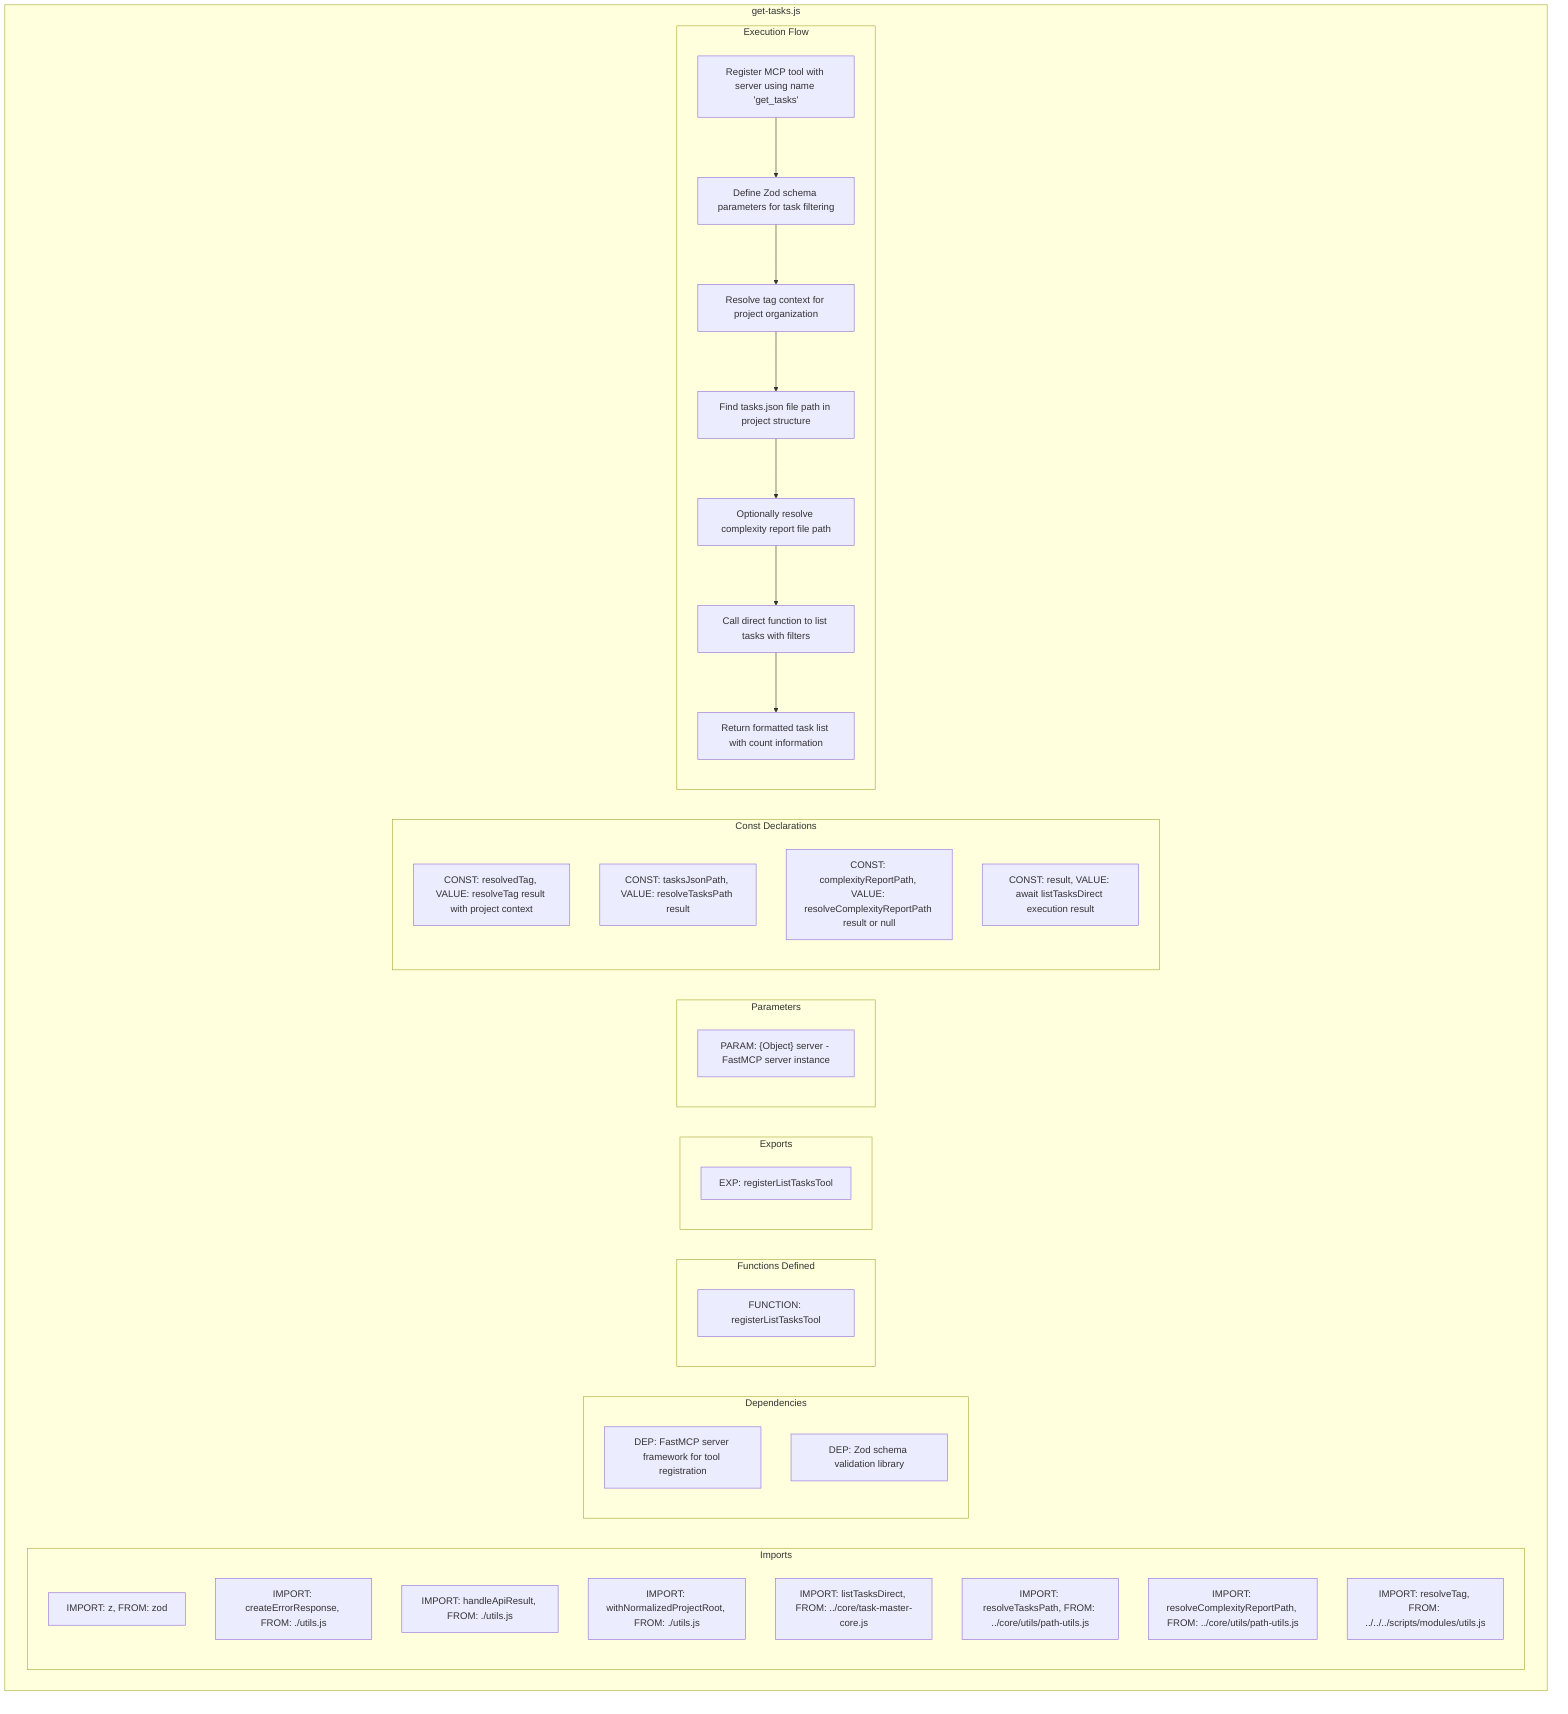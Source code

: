 flowchart TB
    subgraph Imports["Imports"]
        I1["IMPORT: z, FROM: zod"]
        I2["IMPORT: createErrorResponse, FROM: ./utils.js"]
        I3["IMPORT: handleApiResult, FROM: ./utils.js"]
        I4["IMPORT: withNormalizedProjectRoot, FROM: ./utils.js"]
        I5["IMPORT: listTasksDirect, FROM: ../core/task-master-core.js"]
        I6["IMPORT: resolveTasksPath, FROM: ../core/utils/path-utils.js"]
        I7["IMPORT: resolveComplexityReportPath, FROM: ../core/utils/path-utils.js"]
        I8["IMPORT: resolveTag, FROM: ../../../scripts/modules/utils.js"]
    end
    
    subgraph Dependencies["Dependencies"]
        D1["DEP: FastMCP server framework for tool registration"]
        D2["DEP: Zod schema validation library"]
    end
    
    subgraph FunctionsDefined["Functions Defined"]
        FU1["FUNCTION: registerListTasksTool"]
    end
    
    subgraph Exports["Exports"]
        E1["EXP: registerListTasksTool"]
    end
    
    subgraph Parameters["Parameters"]
        P1["PARAM: {Object} server - FastMCP server instance"]
    end
    
    subgraph Constants["Const Declarations"]
        C1["CONST: resolvedTag, VALUE: resolveTag result with project context"]
        C2["CONST: tasksJsonPath, VALUE: resolveTasksPath result"]
        C3["CONST: complexityReportPath, VALUE: resolveComplexityReportPath result or null"]
        C4["CONST: result, VALUE: await listTasksDirect execution result"]
    end
    
    subgraph ExecutionFlow["Execution Flow"]
        FL1["Register MCP tool with server using name 'get_tasks'"]
        FL2["Define Zod schema parameters for task filtering"]
        FL3["Resolve tag context for project organization"]
        FL4["Find tasks.json file path in project structure"]
        FL5["Optionally resolve complexity report file path"]
        FL6["Call direct function to list tasks with filters"]
        FL7["Return formatted task list with count information"]
    end
    
    subgraph getTasksJs["get-tasks.js"]
        Imports
        Dependencies
        FunctionsDefined
        Exports
        Parameters
        Constants
        ExecutionFlow
    end
    
    FL1 --> FL2
    FL2 --> FL3
    FL3 --> FL4
    FL4 --> FL5
    FL5 --> FL6
    FL6 --> FL7